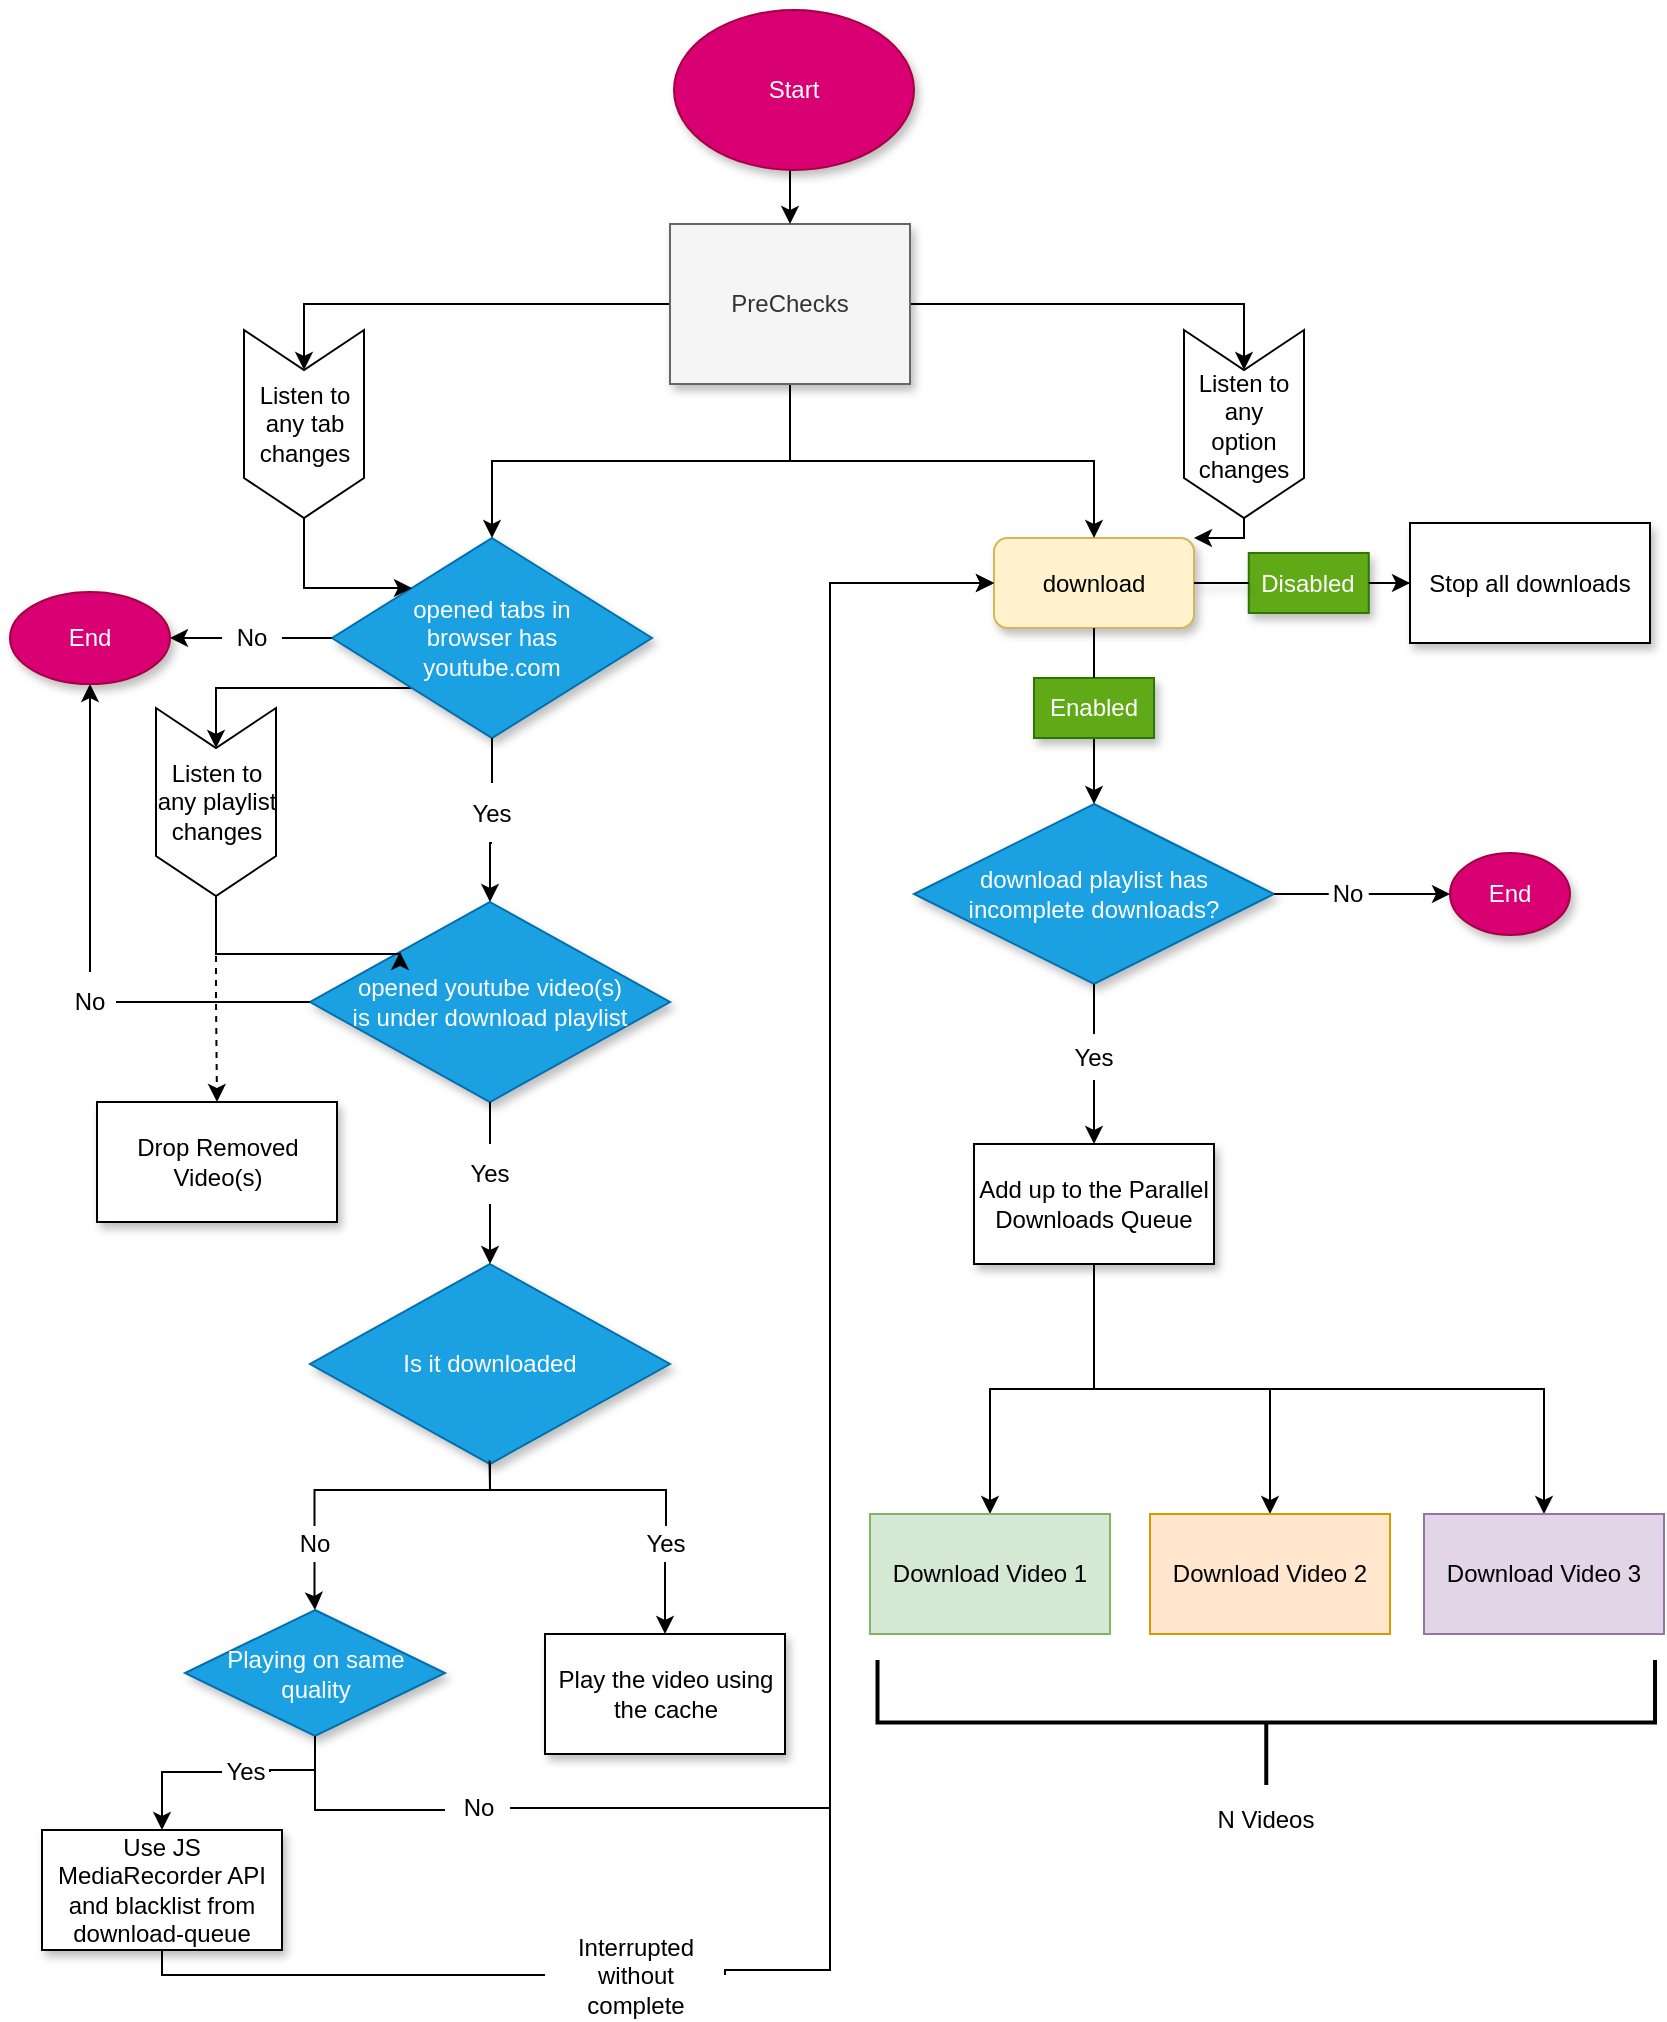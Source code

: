 <mxfile version="16.6.4" type="device"><diagram id="C5RBs43oDa-KdzZeNtuy" name="Page-1"><mxGraphModel dx="1258" dy="866" grid="1" gridSize="10" guides="1" tooltips="1" connect="1" arrows="1" fold="1" page="1" pageScale="1" pageWidth="827" pageHeight="1169" math="0" shadow="0"><root><mxCell id="WIyWlLk6GJQsqaUBKTNV-0"/><mxCell id="WIyWlLk6GJQsqaUBKTNV-1" parent="WIyWlLk6GJQsqaUBKTNV-0"/><mxCell id="2bYjkPS5mEtL8KC3HTQ3-39" value="" style="edgeStyle=orthogonalEdgeStyle;rounded=0;orthogonalLoop=1;jettySize=auto;html=1;startArrow=none;" parent="WIyWlLk6GJQsqaUBKTNV-1" source="GdxFagUwoLOyo0hT2y4M-41" target="GdxFagUwoLOyo0hT2y4M-39" edge="1"><mxGeometry relative="1" as="geometry"/></mxCell><mxCell id="2bYjkPS5mEtL8KC3HTQ3-59" style="edgeStyle=orthogonalEdgeStyle;rounded=0;orthogonalLoop=1;jettySize=auto;html=1;exitX=0;exitY=1;exitDx=0;exitDy=0;entryX=0;entryY=0.5;entryDx=0;entryDy=0;" parent="WIyWlLk6GJQsqaUBKTNV-1" source="GdxFagUwoLOyo0hT2y4M-3" target="2bYjkPS5mEtL8KC3HTQ3-61" edge="1"><mxGeometry relative="1" as="geometry"><mxPoint x="70" y="557" as="targetPoint"/><Array as="points"><mxPoint x="103" y="349"/></Array></mxGeometry></mxCell><mxCell id="2bYjkPS5mEtL8KC3HTQ3-87" style="edgeStyle=orthogonalEdgeStyle;rounded=0;orthogonalLoop=1;jettySize=auto;html=1;exitX=0.5;exitY=1;exitDx=0;exitDy=0;entryX=0.5;entryY=0;entryDx=0;entryDy=0;startArrow=none;" parent="WIyWlLk6GJQsqaUBKTNV-1" source="GdxFagUwoLOyo0hT2y4M-43" target="GdxFagUwoLOyo0hT2y4M-7" edge="1"><mxGeometry relative="1" as="geometry"/></mxCell><mxCell id="GdxFagUwoLOyo0hT2y4M-3" value="opened tabs in browser has youtube.com" style="rhombus;whiteSpace=wrap;html=1;spacingTop=0;spacing=20;rounded=0;shadow=1;fillColor=#1ba1e2;fontColor=#ffffff;strokeColor=#006EAF;" parent="WIyWlLk6GJQsqaUBKTNV-1" vertex="1"><mxGeometry x="161" y="274" width="160" height="100" as="geometry"/></mxCell><mxCell id="2bYjkPS5mEtL8KC3HTQ3-5" value="" style="edgeStyle=orthogonalEdgeStyle;rounded=0;orthogonalLoop=1;jettySize=auto;html=1;startArrow=none;" parent="WIyWlLk6GJQsqaUBKTNV-1" source="2bYjkPS5mEtL8KC3HTQ3-22" target="2bYjkPS5mEtL8KC3HTQ3-4" edge="1"><mxGeometry relative="1" as="geometry"/></mxCell><mxCell id="2bYjkPS5mEtL8KC3HTQ3-36" style="edgeStyle=orthogonalEdgeStyle;rounded=0;orthogonalLoop=1;jettySize=auto;html=1;exitX=1;exitY=0.5;exitDx=0;exitDy=0;startArrow=none;" parent="WIyWlLk6GJQsqaUBKTNV-1" source="2bYjkPS5mEtL8KC3HTQ3-27" target="2bYjkPS5mEtL8KC3HTQ3-34" edge="1"><mxGeometry relative="1" as="geometry"/></mxCell><mxCell id="GdxFagUwoLOyo0hT2y4M-5" value="&lt;span&gt;download playlist&amp;nbsp;&lt;/span&gt;&lt;span&gt;has incomplete&amp;nbsp;&lt;/span&gt;&lt;span&gt;downloads?&lt;/span&gt;" style="rhombus;whiteSpace=wrap;html=1;shadow=1;rounded=0;fillColor=#1ba1e2;fontColor=#ffffff;strokeColor=#006EAF;" parent="WIyWlLk6GJQsqaUBKTNV-1" vertex="1"><mxGeometry x="452" y="407" width="180" height="90" as="geometry"/></mxCell><mxCell id="2bYjkPS5mEtL8KC3HTQ3-41" style="edgeStyle=orthogonalEdgeStyle;rounded=0;orthogonalLoop=1;jettySize=auto;html=1;exitX=0.5;exitY=0;exitDx=0;exitDy=0;startArrow=none;" parent="WIyWlLk6GJQsqaUBKTNV-1" source="2bYjkPS5mEtL8KC3HTQ3-42" target="GdxFagUwoLOyo0hT2y4M-39" edge="1"><mxGeometry relative="1" as="geometry"/></mxCell><mxCell id="2bYjkPS5mEtL8KC3HTQ3-46" value="" style="edgeStyle=orthogonalEdgeStyle;rounded=0;orthogonalLoop=1;jettySize=auto;html=1;startArrow=none;" parent="WIyWlLk6GJQsqaUBKTNV-1" source="2bYjkPS5mEtL8KC3HTQ3-45" target="2bYjkPS5mEtL8KC3HTQ3-44" edge="1"><mxGeometry relative="1" as="geometry"/></mxCell><mxCell id="GdxFagUwoLOyo0hT2y4M-7" value="opened youtube video(s) is under download playlist" style="rhombus;whiteSpace=wrap;html=1;spacingTop=0;spacing=20;rounded=0;shadow=1;fillColor=#1ba1e2;fontColor=#ffffff;strokeColor=#006EAF;" parent="WIyWlLk6GJQsqaUBKTNV-1" vertex="1"><mxGeometry x="150" y="456" width="180" height="100" as="geometry"/></mxCell><mxCell id="2bYjkPS5mEtL8KC3HTQ3-24" style="edgeStyle=orthogonalEdgeStyle;rounded=0;orthogonalLoop=1;jettySize=auto;html=1;exitX=0.5;exitY=1;exitDx=0;exitDy=0;startArrow=none;" parent="WIyWlLk6GJQsqaUBKTNV-1" source="GdxFagUwoLOyo0hT2y4M-17" target="GdxFagUwoLOyo0hT2y4M-5" edge="1"><mxGeometry relative="1" as="geometry"/></mxCell><mxCell id="GdxFagUwoLOyo0hT2y4M-15" value="download" style="rounded=1;whiteSpace=wrap;html=1;shadow=1;labelBackgroundColor=none;fillColor=#fff2cc;strokeColor=#d6b656;" parent="WIyWlLk6GJQsqaUBKTNV-1" vertex="1"><mxGeometry x="492" y="274" width="100" height="45" as="geometry"/></mxCell><mxCell id="2bYjkPS5mEtL8KC3HTQ3-67" style="edgeStyle=orthogonalEdgeStyle;rounded=0;orthogonalLoop=1;jettySize=auto;html=1;exitX=1;exitY=0.5;exitDx=0;exitDy=0;entryX=0;entryY=0.5;entryDx=0;entryDy=0;startArrow=none;" parent="WIyWlLk6GJQsqaUBKTNV-1" source="2bYjkPS5mEtL8KC3HTQ3-68" target="GdxFagUwoLOyo0hT2y4M-15" edge="1"><mxGeometry relative="1" as="geometry"><mxPoint x="410" y="298.569" as="targetPoint"/><Array as="points"><mxPoint x="358" y="990"/><mxPoint x="410" y="990"/><mxPoint x="410" y="297"/></Array></mxGeometry></mxCell><mxCell id="GdxFagUwoLOyo0hT2y4M-19" value="Use JS MediaRecorder API and blacklist from download-queue" style="rounded=0;whiteSpace=wrap;html=1;shadow=1;labelBackgroundColor=none;direction=west;" parent="WIyWlLk6GJQsqaUBKTNV-1" vertex="1"><mxGeometry x="16" y="920" width="120" height="60" as="geometry"/></mxCell><mxCell id="GdxFagUwoLOyo0hT2y4M-39" value="End" style="ellipse;whiteSpace=wrap;html=1;fillColor=#d80073;strokeColor=#A50040;fontColor=#ffffff;spacingTop=0;spacing=20;rounded=0;shadow=1;" parent="WIyWlLk6GJQsqaUBKTNV-1" vertex="1"><mxGeometry y="301" width="80" height="46" as="geometry"/></mxCell><mxCell id="2bYjkPS5mEtL8KC3HTQ3-38" style="edgeStyle=orthogonalEdgeStyle;rounded=0;orthogonalLoop=1;jettySize=auto;html=1;exitX=0.5;exitY=1;exitDx=0;exitDy=0;entryX=0.5;entryY=0;entryDx=0;entryDy=0;startArrow=none;" parent="WIyWlLk6GJQsqaUBKTNV-1" source="GdxFagUwoLOyo0hT2y4M-0" target="GdxFagUwoLOyo0hT2y4M-3" edge="1"><mxGeometry relative="1" as="geometry"><mxPoint x="350" y="167" as="sourcePoint"/></mxGeometry></mxCell><mxCell id="BfVUj2cMLRHKawAJQJUa-1" value="Disabled" style="text;html=1;align=center;verticalAlign=middle;whiteSpace=wrap;rounded=0;shadow=1;labelBackgroundColor=none;fillColor=#60a917;strokeColor=#2D7600;fontColor=#ffffff;" parent="WIyWlLk6GJQsqaUBKTNV-1" vertex="1"><mxGeometry x="619.38" y="281.5" width="60" height="30" as="geometry"/></mxCell><mxCell id="BfVUj2cMLRHKawAJQJUa-2" value="" style="edgeStyle=orthogonalEdgeStyle;rounded=0;orthogonalLoop=1;jettySize=auto;html=1;shadow=1;fillColor=#1ba1e2;strokeColor=#000000;endArrow=none;" parent="WIyWlLk6GJQsqaUBKTNV-1" source="GdxFagUwoLOyo0hT2y4M-15" target="BfVUj2cMLRHKawAJQJUa-1" edge="1"><mxGeometry relative="1" as="geometry"><mxPoint x="527" y="296.5" as="sourcePoint"/><mxPoint x="567" y="306.5" as="targetPoint"/></mxGeometry></mxCell><mxCell id="2bYjkPS5mEtL8KC3HTQ3-15" style="edgeStyle=orthogonalEdgeStyle;rounded=0;orthogonalLoop=1;jettySize=auto;html=1;exitX=0.5;exitY=1;exitDx=0;exitDy=0;" parent="WIyWlLk6GJQsqaUBKTNV-1" source="2bYjkPS5mEtL8KC3HTQ3-4" target="2bYjkPS5mEtL8KC3HTQ3-12" edge="1"><mxGeometry relative="1" as="geometry"/></mxCell><mxCell id="2bYjkPS5mEtL8KC3HTQ3-16" style="edgeStyle=orthogonalEdgeStyle;rounded=0;orthogonalLoop=1;jettySize=auto;html=1;exitX=0.5;exitY=1;exitDx=0;exitDy=0;" parent="WIyWlLk6GJQsqaUBKTNV-1" source="2bYjkPS5mEtL8KC3HTQ3-4" target="2bYjkPS5mEtL8KC3HTQ3-13" edge="1"><mxGeometry relative="1" as="geometry"/></mxCell><mxCell id="2bYjkPS5mEtL8KC3HTQ3-17" style="edgeStyle=orthogonalEdgeStyle;rounded=0;orthogonalLoop=1;jettySize=auto;html=1;exitX=0.5;exitY=1;exitDx=0;exitDy=0;" parent="WIyWlLk6GJQsqaUBKTNV-1" source="2bYjkPS5mEtL8KC3HTQ3-4" target="2bYjkPS5mEtL8KC3HTQ3-14" edge="1"><mxGeometry relative="1" as="geometry"/></mxCell><mxCell id="2bYjkPS5mEtL8KC3HTQ3-4" value="Add up to the Parallel Downloads Queue" style="rounded=0;whiteSpace=wrap;html=1;shadow=1;" parent="WIyWlLk6GJQsqaUBKTNV-1" vertex="1"><mxGeometry x="482" y="577" width="120" height="60" as="geometry"/></mxCell><mxCell id="2bYjkPS5mEtL8KC3HTQ3-12" value="Download Video 1" style="rounded=0;whiteSpace=wrap;html=1;fillColor=#d5e8d4;strokeColor=#82b366;" parent="WIyWlLk6GJQsqaUBKTNV-1" vertex="1"><mxGeometry x="430" y="762" width="120" height="60" as="geometry"/></mxCell><mxCell id="2bYjkPS5mEtL8KC3HTQ3-13" value="Download Video 2" style="rounded=0;whiteSpace=wrap;html=1;fillColor=#ffe6cc;strokeColor=#d79b00;" parent="WIyWlLk6GJQsqaUBKTNV-1" vertex="1"><mxGeometry x="570" y="762" width="120" height="60" as="geometry"/></mxCell><mxCell id="2bYjkPS5mEtL8KC3HTQ3-14" value="Download Video 3" style="rounded=0;whiteSpace=wrap;html=1;fillColor=#e1d5e7;strokeColor=#9673a6;" parent="WIyWlLk6GJQsqaUBKTNV-1" vertex="1"><mxGeometry x="707" y="762" width="120" height="60" as="geometry"/></mxCell><mxCell id="2bYjkPS5mEtL8KC3HTQ3-19" value="" style="strokeWidth=2;html=1;shape=mxgraph.flowchart.annotation_2;align=left;labelPosition=right;pointerEvents=1;rotation=-90;" parent="WIyWlLk6GJQsqaUBKTNV-1" vertex="1"><mxGeometry x="596.88" y="671.88" width="62.5" height="388.75" as="geometry"/></mxCell><mxCell id="2bYjkPS5mEtL8KC3HTQ3-20" value="N Videos" style="text;html=1;strokeColor=none;fillColor=none;align=center;verticalAlign=middle;whiteSpace=wrap;rounded=0;" parent="WIyWlLk6GJQsqaUBKTNV-1" vertex="1"><mxGeometry x="571.25" y="900" width="113.75" height="30" as="geometry"/></mxCell><mxCell id="2bYjkPS5mEtL8KC3HTQ3-22" value="Yes" style="text;html=1;strokeColor=none;fillColor=none;align=center;verticalAlign=middle;whiteSpace=wrap;rounded=0;" parent="WIyWlLk6GJQsqaUBKTNV-1" vertex="1"><mxGeometry x="518" y="522" width="48" height="23" as="geometry"/></mxCell><mxCell id="2bYjkPS5mEtL8KC3HTQ3-23" value="" style="edgeStyle=orthogonalEdgeStyle;rounded=0;orthogonalLoop=1;jettySize=auto;html=1;endArrow=none;" parent="WIyWlLk6GJQsqaUBKTNV-1" source="GdxFagUwoLOyo0hT2y4M-5" target="2bYjkPS5mEtL8KC3HTQ3-22" edge="1"><mxGeometry relative="1" as="geometry"><mxPoint x="477" y="521.5" as="sourcePoint"/><mxPoint x="477" y="567" as="targetPoint"/></mxGeometry></mxCell><mxCell id="GdxFagUwoLOyo0hT2y4M-17" value="Enabled" style="text;html=1;align=center;verticalAlign=middle;whiteSpace=wrap;rounded=0;shadow=1;labelBackgroundColor=none;fillColor=#60a917;fontColor=#ffffff;strokeColor=#2D7600;" parent="WIyWlLk6GJQsqaUBKTNV-1" vertex="1"><mxGeometry x="512" y="344" width="60" height="30" as="geometry"/></mxCell><mxCell id="2bYjkPS5mEtL8KC3HTQ3-25" value="" style="edgeStyle=orthogonalEdgeStyle;rounded=0;orthogonalLoop=1;jettySize=auto;html=1;exitX=0.5;exitY=1;exitDx=0;exitDy=0;endArrow=none;" parent="WIyWlLk6GJQsqaUBKTNV-1" source="GdxFagUwoLOyo0hT2y4M-15" target="GdxFagUwoLOyo0hT2y4M-17" edge="1"><mxGeometry relative="1" as="geometry"><mxPoint x="477" y="319" as="sourcePoint"/><mxPoint x="477" y="397" as="targetPoint"/></mxGeometry></mxCell><mxCell id="2bYjkPS5mEtL8KC3HTQ3-34" value="End" style="ellipse;whiteSpace=wrap;html=1;fillColor=#d80073;strokeColor=#A50040;fontColor=#ffffff;spacingTop=0;spacing=20;rounded=0;shadow=1;" parent="WIyWlLk6GJQsqaUBKTNV-1" vertex="1"><mxGeometry x="720" y="431.5" width="60" height="41" as="geometry"/></mxCell><mxCell id="2bYjkPS5mEtL8KC3HTQ3-27" value="No" style="text;html=1;strokeColor=none;fillColor=none;align=center;verticalAlign=middle;whiteSpace=wrap;rounded=0;" parent="WIyWlLk6GJQsqaUBKTNV-1" vertex="1"><mxGeometry x="659.38" y="442" width="20" height="20" as="geometry"/></mxCell><mxCell id="2bYjkPS5mEtL8KC3HTQ3-37" value="" style="edgeStyle=orthogonalEdgeStyle;rounded=0;orthogonalLoop=1;jettySize=auto;html=1;exitX=1;exitY=0.5;exitDx=0;exitDy=0;entryX=0;entryY=0.5;entryDx=0;entryDy=0;endArrow=none;" parent="WIyWlLk6GJQsqaUBKTNV-1" source="GdxFagUwoLOyo0hT2y4M-5" target="2bYjkPS5mEtL8KC3HTQ3-27" edge="1"><mxGeometry relative="1" as="geometry"><mxPoint x="567.0" y="452" as="sourcePoint"/><mxPoint x="782" y="326.5" as="targetPoint"/></mxGeometry></mxCell><mxCell id="GdxFagUwoLOyo0hT2y4M-41" value="No" style="text;html=1;strokeColor=none;fillColor=none;align=center;verticalAlign=middle;whiteSpace=wrap;rounded=0;spacing=2;" parent="WIyWlLk6GJQsqaUBKTNV-1" vertex="1"><mxGeometry x="106" y="309" width="30" height="30" as="geometry"/></mxCell><mxCell id="2bYjkPS5mEtL8KC3HTQ3-40" value="" style="edgeStyle=orthogonalEdgeStyle;rounded=0;orthogonalLoop=1;jettySize=auto;html=1;endArrow=none;" parent="WIyWlLk6GJQsqaUBKTNV-1" source="GdxFagUwoLOyo0hT2y4M-3" target="GdxFagUwoLOyo0hT2y4M-41" edge="1"><mxGeometry relative="1" as="geometry"><mxPoint x="190" y="324" as="sourcePoint"/><mxPoint x="120" y="324" as="targetPoint"/></mxGeometry></mxCell><mxCell id="2bYjkPS5mEtL8KC3HTQ3-42" value="No" style="text;html=1;strokeColor=none;fillColor=none;align=center;verticalAlign=middle;whiteSpace=wrap;rounded=0;spacing=2;" parent="WIyWlLk6GJQsqaUBKTNV-1" vertex="1"><mxGeometry x="27" y="491" width="26" height="30" as="geometry"/></mxCell><mxCell id="2bYjkPS5mEtL8KC3HTQ3-43" value="" style="edgeStyle=orthogonalEdgeStyle;rounded=0;orthogonalLoop=1;jettySize=auto;html=1;exitX=0;exitY=0.5;exitDx=0;exitDy=0;endArrow=none;" parent="WIyWlLk6GJQsqaUBKTNV-1" source="GdxFagUwoLOyo0hT2y4M-7" target="2bYjkPS5mEtL8KC3HTQ3-42" edge="1"><mxGeometry relative="1" as="geometry"><mxPoint x="180" y="507.0" as="sourcePoint"/><mxPoint x="60" y="354" as="targetPoint"/></mxGeometry></mxCell><mxCell id="2bYjkPS5mEtL8KC3HTQ3-49" style="edgeStyle=orthogonalEdgeStyle;rounded=0;orthogonalLoop=1;jettySize=auto;html=1;exitX=0.5;exitY=1;exitDx=0;exitDy=0;startArrow=none;" parent="WIyWlLk6GJQsqaUBKTNV-1" source="2bYjkPS5mEtL8KC3HTQ3-51" target="2bYjkPS5mEtL8KC3HTQ3-48" edge="1"><mxGeometry relative="1" as="geometry"/></mxCell><mxCell id="2bYjkPS5mEtL8KC3HTQ3-44" value="Is it downloaded" style="rhombus;whiteSpace=wrap;html=1;spacingTop=0;spacing=20;rounded=0;shadow=1;fillColor=#1ba1e2;fontColor=#ffffff;strokeColor=#006EAF;" parent="WIyWlLk6GJQsqaUBKTNV-1" vertex="1"><mxGeometry x="150" y="637" width="180" height="100" as="geometry"/></mxCell><mxCell id="2bYjkPS5mEtL8KC3HTQ3-45" value="Yes" style="text;html=1;strokeColor=none;fillColor=none;align=center;verticalAlign=middle;whiteSpace=wrap;rounded=0;spacing=2;" parent="WIyWlLk6GJQsqaUBKTNV-1" vertex="1"><mxGeometry x="225" y="577" width="30" height="30" as="geometry"/></mxCell><mxCell id="2bYjkPS5mEtL8KC3HTQ3-47" value="" style="edgeStyle=orthogonalEdgeStyle;rounded=0;orthogonalLoop=1;jettySize=auto;html=1;endArrow=none;" parent="WIyWlLk6GJQsqaUBKTNV-1" source="GdxFagUwoLOyo0hT2y4M-7" target="2bYjkPS5mEtL8KC3HTQ3-45" edge="1"><mxGeometry relative="1" as="geometry"><mxPoint x="270.053" y="556.971" as="sourcePoint"/><mxPoint x="251" y="637.0" as="targetPoint"/></mxGeometry></mxCell><mxCell id="2bYjkPS5mEtL8KC3HTQ3-48" value="Play the video using the cache" style="rounded=0;whiteSpace=wrap;html=1;shadow=1;" parent="WIyWlLk6GJQsqaUBKTNV-1" vertex="1"><mxGeometry x="267.5" y="822" width="120" height="60" as="geometry"/></mxCell><mxCell id="2bYjkPS5mEtL8KC3HTQ3-51" value="Yes" style="text;html=1;strokeColor=none;fillColor=none;align=center;verticalAlign=middle;whiteSpace=wrap;rounded=0;spacing=2;" parent="WIyWlLk6GJQsqaUBKTNV-1" vertex="1"><mxGeometry x="313.75" y="768" width="27.5" height="18" as="geometry"/></mxCell><mxCell id="2bYjkPS5mEtL8KC3HTQ3-52" value="" style="edgeStyle=orthogonalEdgeStyle;rounded=0;orthogonalLoop=1;jettySize=auto;html=1;exitX=0.5;exitY=1;exitDx=0;exitDy=0;endArrow=none;" parent="WIyWlLk6GJQsqaUBKTNV-1" source="2bYjkPS5mEtL8KC3HTQ3-44" target="2bYjkPS5mEtL8KC3HTQ3-51" edge="1"><mxGeometry relative="1" as="geometry"><mxPoint x="232.5" y="737" as="sourcePoint"/><mxPoint x="327.5" y="822" as="targetPoint"/><Array as="points"><mxPoint x="240" y="750"/><mxPoint x="328" y="750"/></Array></mxGeometry></mxCell><mxCell id="3ZMY5oEzJNW4vZG8_3Wv-1" value="" style="edgeStyle=orthogonalEdgeStyle;rounded=0;orthogonalLoop=1;jettySize=auto;html=1;" edge="1" parent="WIyWlLk6GJQsqaUBKTNV-1" source="2bYjkPS5mEtL8KC3HTQ3-53" target="3ZMY5oEzJNW4vZG8_3Wv-0"><mxGeometry relative="1" as="geometry"/></mxCell><mxCell id="2bYjkPS5mEtL8KC3HTQ3-53" value="No" style="text;html=1;strokeColor=none;fillColor=none;align=center;verticalAlign=middle;whiteSpace=wrap;rounded=0;spacing=2;" parent="WIyWlLk6GJQsqaUBKTNV-1" vertex="1"><mxGeometry x="136" y="768" width="32.5" height="18" as="geometry"/></mxCell><mxCell id="2bYjkPS5mEtL8KC3HTQ3-54" value="" style="edgeStyle=orthogonalEdgeStyle;rounded=0;orthogonalLoop=1;jettySize=auto;html=1;endArrow=none;exitX=0.499;exitY=0.983;exitDx=0;exitDy=0;exitPerimeter=0;" parent="WIyWlLk6GJQsqaUBKTNV-1" source="2bYjkPS5mEtL8KC3HTQ3-44" target="2bYjkPS5mEtL8KC3HTQ3-53" edge="1"><mxGeometry relative="1" as="geometry"><mxPoint x="230" y="740" as="sourcePoint"/><mxPoint x="152.553" y="822" as="targetPoint"/><Array as="points"><mxPoint x="240" y="737"/><mxPoint x="240" y="750"/><mxPoint x="153" y="750"/></Array></mxGeometry></mxCell><mxCell id="2bYjkPS5mEtL8KC3HTQ3-57" style="edgeStyle=orthogonalEdgeStyle;rounded=0;orthogonalLoop=1;jettySize=auto;html=1;exitX=0.5;exitY=1;exitDx=0;exitDy=0;" parent="WIyWlLk6GJQsqaUBKTNV-1" source="GdxFagUwoLOyo0hT2y4M-0" target="GdxFagUwoLOyo0hT2y4M-15" edge="1"><mxGeometry relative="1" as="geometry"/></mxCell><mxCell id="2bYjkPS5mEtL8KC3HTQ3-73" style="edgeStyle=orthogonalEdgeStyle;rounded=0;orthogonalLoop=1;jettySize=auto;html=1;exitX=0;exitY=0.5;exitDx=0;exitDy=0;entryX=0;entryY=0.5;entryDx=0;entryDy=0;" parent="WIyWlLk6GJQsqaUBKTNV-1" source="GdxFagUwoLOyo0hT2y4M-0" target="2bYjkPS5mEtL8KC3HTQ3-71" edge="1"><mxGeometry relative="1" as="geometry"><Array as="points"><mxPoint x="147" y="157"/></Array></mxGeometry></mxCell><mxCell id="2bYjkPS5mEtL8KC3HTQ3-78" style="edgeStyle=orthogonalEdgeStyle;rounded=0;orthogonalLoop=1;jettySize=auto;html=1;exitX=1;exitY=0.5;exitDx=0;exitDy=0;entryX=0;entryY=0.5;entryDx=0;entryDy=0;" parent="WIyWlLk6GJQsqaUBKTNV-1" source="GdxFagUwoLOyo0hT2y4M-0" target="2bYjkPS5mEtL8KC3HTQ3-76" edge="1"><mxGeometry relative="1" as="geometry"><Array as="points"><mxPoint x="617" y="157"/></Array></mxGeometry></mxCell><mxCell id="GdxFagUwoLOyo0hT2y4M-0" value="PreChecks" style="rectangle;html=1;shadow=1;rounded=0;labelBackgroundColor=none;whiteSpace=wrap;fillColor=#f5f5f5;strokeColor=#666666;fontColor=#333333;" parent="WIyWlLk6GJQsqaUBKTNV-1" vertex="1"><mxGeometry x="330" y="117" width="120" height="80" as="geometry"/></mxCell><mxCell id="2bYjkPS5mEtL8KC3HTQ3-63" style="edgeStyle=orthogonalEdgeStyle;rounded=0;orthogonalLoop=1;jettySize=auto;html=1;exitX=1;exitY=0.5;exitDx=0;exitDy=0;entryX=0;entryY=0;entryDx=0;entryDy=0;" parent="WIyWlLk6GJQsqaUBKTNV-1" source="2bYjkPS5mEtL8KC3HTQ3-61" target="GdxFagUwoLOyo0hT2y4M-7" edge="1"><mxGeometry relative="1" as="geometry"><Array as="points"><mxPoint x="103" y="482"/></Array></mxGeometry></mxCell><mxCell id="2bYjkPS5mEtL8KC3HTQ3-90" style="edgeStyle=orthogonalEdgeStyle;rounded=0;orthogonalLoop=1;jettySize=auto;html=1;exitX=1;exitY=0.5;exitDx=0;exitDy=0;entryX=0.5;entryY=0;entryDx=0;entryDy=0;dashed=1;" parent="WIyWlLk6GJQsqaUBKTNV-1" source="2bYjkPS5mEtL8KC3HTQ3-61" target="2bYjkPS5mEtL8KC3HTQ3-89" edge="1"><mxGeometry relative="1" as="geometry"/></mxCell><mxCell id="2bYjkPS5mEtL8KC3HTQ3-61" value="" style="shape=step;perimeter=stepPerimeter;whiteSpace=wrap;html=1;fixedSize=1;rotation=90;" parent="WIyWlLk6GJQsqaUBKTNV-1" vertex="1"><mxGeometry x="56" y="376" width="94" height="60" as="geometry"/></mxCell><mxCell id="2bYjkPS5mEtL8KC3HTQ3-62" value="Listen to any playlist changes" style="text;html=1;strokeColor=none;fillColor=none;align=center;verticalAlign=middle;whiteSpace=wrap;rounded=0;" parent="WIyWlLk6GJQsqaUBKTNV-1" vertex="1"><mxGeometry x="70" y="385.5" width="67" height="41" as="geometry"/></mxCell><mxCell id="2bYjkPS5mEtL8KC3HTQ3-68" value="Interrupted without complete" style="text;html=1;strokeColor=none;fillColor=none;align=center;verticalAlign=middle;whiteSpace=wrap;rounded=0;" parent="WIyWlLk6GJQsqaUBKTNV-1" vertex="1"><mxGeometry x="267.5" y="970" width="90" height="45" as="geometry"/></mxCell><mxCell id="2bYjkPS5mEtL8KC3HTQ3-69" value="" style="edgeStyle=orthogonalEdgeStyle;rounded=0;orthogonalLoop=1;jettySize=auto;html=1;exitX=0.5;exitY=0;exitDx=0;exitDy=0;entryX=0;entryY=0.5;entryDx=0;entryDy=0;endArrow=none;" parent="WIyWlLk6GJQsqaUBKTNV-1" source="GdxFagUwoLOyo0hT2y4M-19" target="2bYjkPS5mEtL8KC3HTQ3-68" edge="1"><mxGeometry relative="1" as="geometry"><mxPoint x="492" y="296.5" as="targetPoint"/><mxPoint x="160" y="882" as="sourcePoint"/><Array as="points"><mxPoint x="76" y="993"/></Array></mxGeometry></mxCell><mxCell id="2bYjkPS5mEtL8KC3HTQ3-75" style="edgeStyle=orthogonalEdgeStyle;rounded=0;orthogonalLoop=1;jettySize=auto;html=1;exitX=1;exitY=0.5;exitDx=0;exitDy=0;entryX=0;entryY=0;entryDx=0;entryDy=0;" parent="WIyWlLk6GJQsqaUBKTNV-1" source="2bYjkPS5mEtL8KC3HTQ3-71" target="GdxFagUwoLOyo0hT2y4M-3" edge="1"><mxGeometry relative="1" as="geometry"><Array as="points"><mxPoint x="147" y="299"/></Array></mxGeometry></mxCell><mxCell id="2bYjkPS5mEtL8KC3HTQ3-71" value="" style="shape=step;perimeter=stepPerimeter;whiteSpace=wrap;html=1;fixedSize=1;rotation=90;" parent="WIyWlLk6GJQsqaUBKTNV-1" vertex="1"><mxGeometry x="100" y="187" width="94" height="60" as="geometry"/></mxCell><mxCell id="2bYjkPS5mEtL8KC3HTQ3-72" value="Listen to any tab changes" style="text;html=1;strokeColor=none;fillColor=none;align=center;verticalAlign=middle;whiteSpace=wrap;rounded=0;" parent="WIyWlLk6GJQsqaUBKTNV-1" vertex="1"><mxGeometry x="114" y="196.5" width="67" height="41" as="geometry"/></mxCell><mxCell id="2bYjkPS5mEtL8KC3HTQ3-79" style="edgeStyle=orthogonalEdgeStyle;rounded=0;orthogonalLoop=1;jettySize=auto;html=1;exitX=1;exitY=0.5;exitDx=0;exitDy=0;entryX=1;entryY=0;entryDx=0;entryDy=0;" parent="WIyWlLk6GJQsqaUBKTNV-1" source="2bYjkPS5mEtL8KC3HTQ3-76" target="GdxFagUwoLOyo0hT2y4M-15" edge="1"><mxGeometry relative="1" as="geometry"><Array as="points"><mxPoint x="617" y="274"/></Array></mxGeometry></mxCell><mxCell id="2bYjkPS5mEtL8KC3HTQ3-81" value="" style="edgeStyle=orthogonalEdgeStyle;rounded=0;orthogonalLoop=1;jettySize=auto;html=1;exitX=1;exitY=0.5;exitDx=0;exitDy=0;" parent="WIyWlLk6GJQsqaUBKTNV-1" source="BfVUj2cMLRHKawAJQJUa-1" target="2bYjkPS5mEtL8KC3HTQ3-80" edge="1"><mxGeometry relative="1" as="geometry"/></mxCell><mxCell id="2bYjkPS5mEtL8KC3HTQ3-76" value="" style="shape=step;perimeter=stepPerimeter;whiteSpace=wrap;html=1;fixedSize=1;rotation=90;" parent="WIyWlLk6GJQsqaUBKTNV-1" vertex="1"><mxGeometry x="570" y="187" width="94" height="60" as="geometry"/></mxCell><mxCell id="2bYjkPS5mEtL8KC3HTQ3-77" value="Listen to any option changes" style="text;html=1;strokeColor=none;fillColor=none;align=center;verticalAlign=middle;whiteSpace=wrap;rounded=0;" parent="WIyWlLk6GJQsqaUBKTNV-1" vertex="1"><mxGeometry x="589" y="197" width="56" height="41" as="geometry"/></mxCell><mxCell id="2bYjkPS5mEtL8KC3HTQ3-80" value="Stop all downloads" style="rounded=0;whiteSpace=wrap;html=1;shadow=1;" parent="WIyWlLk6GJQsqaUBKTNV-1" vertex="1"><mxGeometry x="700" y="266.5" width="120" height="60" as="geometry"/></mxCell><mxCell id="2bYjkPS5mEtL8KC3HTQ3-86" style="edgeStyle=orthogonalEdgeStyle;rounded=0;orthogonalLoop=1;jettySize=auto;html=1;exitX=0.5;exitY=1;exitDx=0;exitDy=0;entryX=0.5;entryY=0;entryDx=0;entryDy=0;" parent="WIyWlLk6GJQsqaUBKTNV-1" source="2bYjkPS5mEtL8KC3HTQ3-85" target="GdxFagUwoLOyo0hT2y4M-0" edge="1"><mxGeometry relative="1" as="geometry"/></mxCell><mxCell id="2bYjkPS5mEtL8KC3HTQ3-85" value="Start" style="ellipse;html=1;shadow=1;rounded=0;labelBackgroundColor=none;whiteSpace=wrap;fillColor=#d80073;strokeColor=#A50040;fontColor=#ffffff;" parent="WIyWlLk6GJQsqaUBKTNV-1" vertex="1"><mxGeometry x="332" y="10" width="120" height="80" as="geometry"/></mxCell><mxCell id="GdxFagUwoLOyo0hT2y4M-43" value="Yes" style="text;html=1;strokeColor=none;fillColor=none;align=center;verticalAlign=middle;whiteSpace=wrap;rounded=0;spacing=2;" parent="WIyWlLk6GJQsqaUBKTNV-1" vertex="1"><mxGeometry x="226" y="396.5" width="30" height="30" as="geometry"/></mxCell><mxCell id="2bYjkPS5mEtL8KC3HTQ3-88" value="" style="edgeStyle=orthogonalEdgeStyle;rounded=0;orthogonalLoop=1;jettySize=auto;html=1;exitX=0.5;exitY=1;exitDx=0;exitDy=0;entryX=0.5;entryY=0;entryDx=0;entryDy=0;endArrow=none;" parent="WIyWlLk6GJQsqaUBKTNV-1" source="GdxFagUwoLOyo0hT2y4M-3" target="GdxFagUwoLOyo0hT2y4M-43" edge="1"><mxGeometry relative="1" as="geometry"><mxPoint x="241.0" y="374.0" as="sourcePoint"/><mxPoint x="240" y="457" as="targetPoint"/></mxGeometry></mxCell><mxCell id="2bYjkPS5mEtL8KC3HTQ3-89" value="Drop Removed Video(s)" style="rounded=0;whiteSpace=wrap;html=1;shadow=1;" parent="WIyWlLk6GJQsqaUBKTNV-1" vertex="1"><mxGeometry x="43.5" y="556" width="120" height="60" as="geometry"/></mxCell><mxCell id="3ZMY5oEzJNW4vZG8_3Wv-6" style="edgeStyle=orthogonalEdgeStyle;rounded=0;orthogonalLoop=1;jettySize=auto;html=1;exitX=0;exitY=0.5;exitDx=0;exitDy=0;startArrow=none;" edge="1" parent="WIyWlLk6GJQsqaUBKTNV-1" source="3ZMY5oEzJNW4vZG8_3Wv-3" target="GdxFagUwoLOyo0hT2y4M-19"><mxGeometry relative="1" as="geometry"/></mxCell><mxCell id="3ZMY5oEzJNW4vZG8_3Wv-13" style="edgeStyle=orthogonalEdgeStyle;rounded=0;orthogonalLoop=1;jettySize=auto;html=1;exitX=1;exitY=0.5;exitDx=0;exitDy=0;entryX=0;entryY=0.5;entryDx=0;entryDy=0;startArrow=none;" edge="1" parent="WIyWlLk6GJQsqaUBKTNV-1" source="3ZMY5oEzJNW4vZG8_3Wv-14" target="GdxFagUwoLOyo0hT2y4M-15"><mxGeometry relative="1" as="geometry"><Array as="points"><mxPoint x="410" y="909"/><mxPoint x="410" y="297"/></Array></mxGeometry></mxCell><mxCell id="3ZMY5oEzJNW4vZG8_3Wv-0" value="Playing on same quality" style="rhombus;whiteSpace=wrap;html=1;spacingTop=0;spacing=20;rounded=0;shadow=1;fillColor=#1ba1e2;fontColor=#ffffff;strokeColor=#006EAF;" vertex="1" parent="WIyWlLk6GJQsqaUBKTNV-1"><mxGeometry x="87.5" y="810" width="130" height="63" as="geometry"/></mxCell><mxCell id="3ZMY5oEzJNW4vZG8_3Wv-3" value="Yes" style="text;html=1;strokeColor=none;fillColor=none;align=center;verticalAlign=middle;whiteSpace=wrap;rounded=0;spacing=2;" vertex="1" parent="WIyWlLk6GJQsqaUBKTNV-1"><mxGeometry x="106" y="882" width="24" height="18" as="geometry"/></mxCell><mxCell id="3ZMY5oEzJNW4vZG8_3Wv-11" value="" style="edgeStyle=orthogonalEdgeStyle;rounded=0;orthogonalLoop=1;jettySize=auto;html=1;exitX=0.5;exitY=1;exitDx=0;exitDy=0;endArrow=none;entryX=1;entryY=0.5;entryDx=0;entryDy=0;" edge="1" parent="WIyWlLk6GJQsqaUBKTNV-1" source="3ZMY5oEzJNW4vZG8_3Wv-0" target="3ZMY5oEzJNW4vZG8_3Wv-3"><mxGeometry relative="1" as="geometry"><mxPoint x="152.5" y="873" as="sourcePoint"/><mxPoint x="76.008" y="920" as="targetPoint"/><Array as="points"><mxPoint x="153" y="890"/><mxPoint x="130" y="890"/></Array></mxGeometry></mxCell><mxCell id="3ZMY5oEzJNW4vZG8_3Wv-14" value="No" style="text;html=1;strokeColor=none;fillColor=none;align=center;verticalAlign=middle;whiteSpace=wrap;rounded=0;spacing=2;" vertex="1" parent="WIyWlLk6GJQsqaUBKTNV-1"><mxGeometry x="217.5" y="900" width="32.5" height="18" as="geometry"/></mxCell><mxCell id="3ZMY5oEzJNW4vZG8_3Wv-19" value="" style="edgeStyle=orthogonalEdgeStyle;rounded=0;orthogonalLoop=1;jettySize=auto;html=1;exitX=0.5;exitY=1;exitDx=0;exitDy=0;endArrow=none;" edge="1" parent="WIyWlLk6GJQsqaUBKTNV-1" source="3ZMY5oEzJNW4vZG8_3Wv-0" target="3ZMY5oEzJNW4vZG8_3Wv-14"><mxGeometry relative="1" as="geometry"><mxPoint x="152.5" y="873" as="sourcePoint"/><mxPoint x="492" y="296.5" as="targetPoint"/><Array as="points"><mxPoint x="153" y="910"/></Array></mxGeometry></mxCell></root></mxGraphModel></diagram></mxfile>